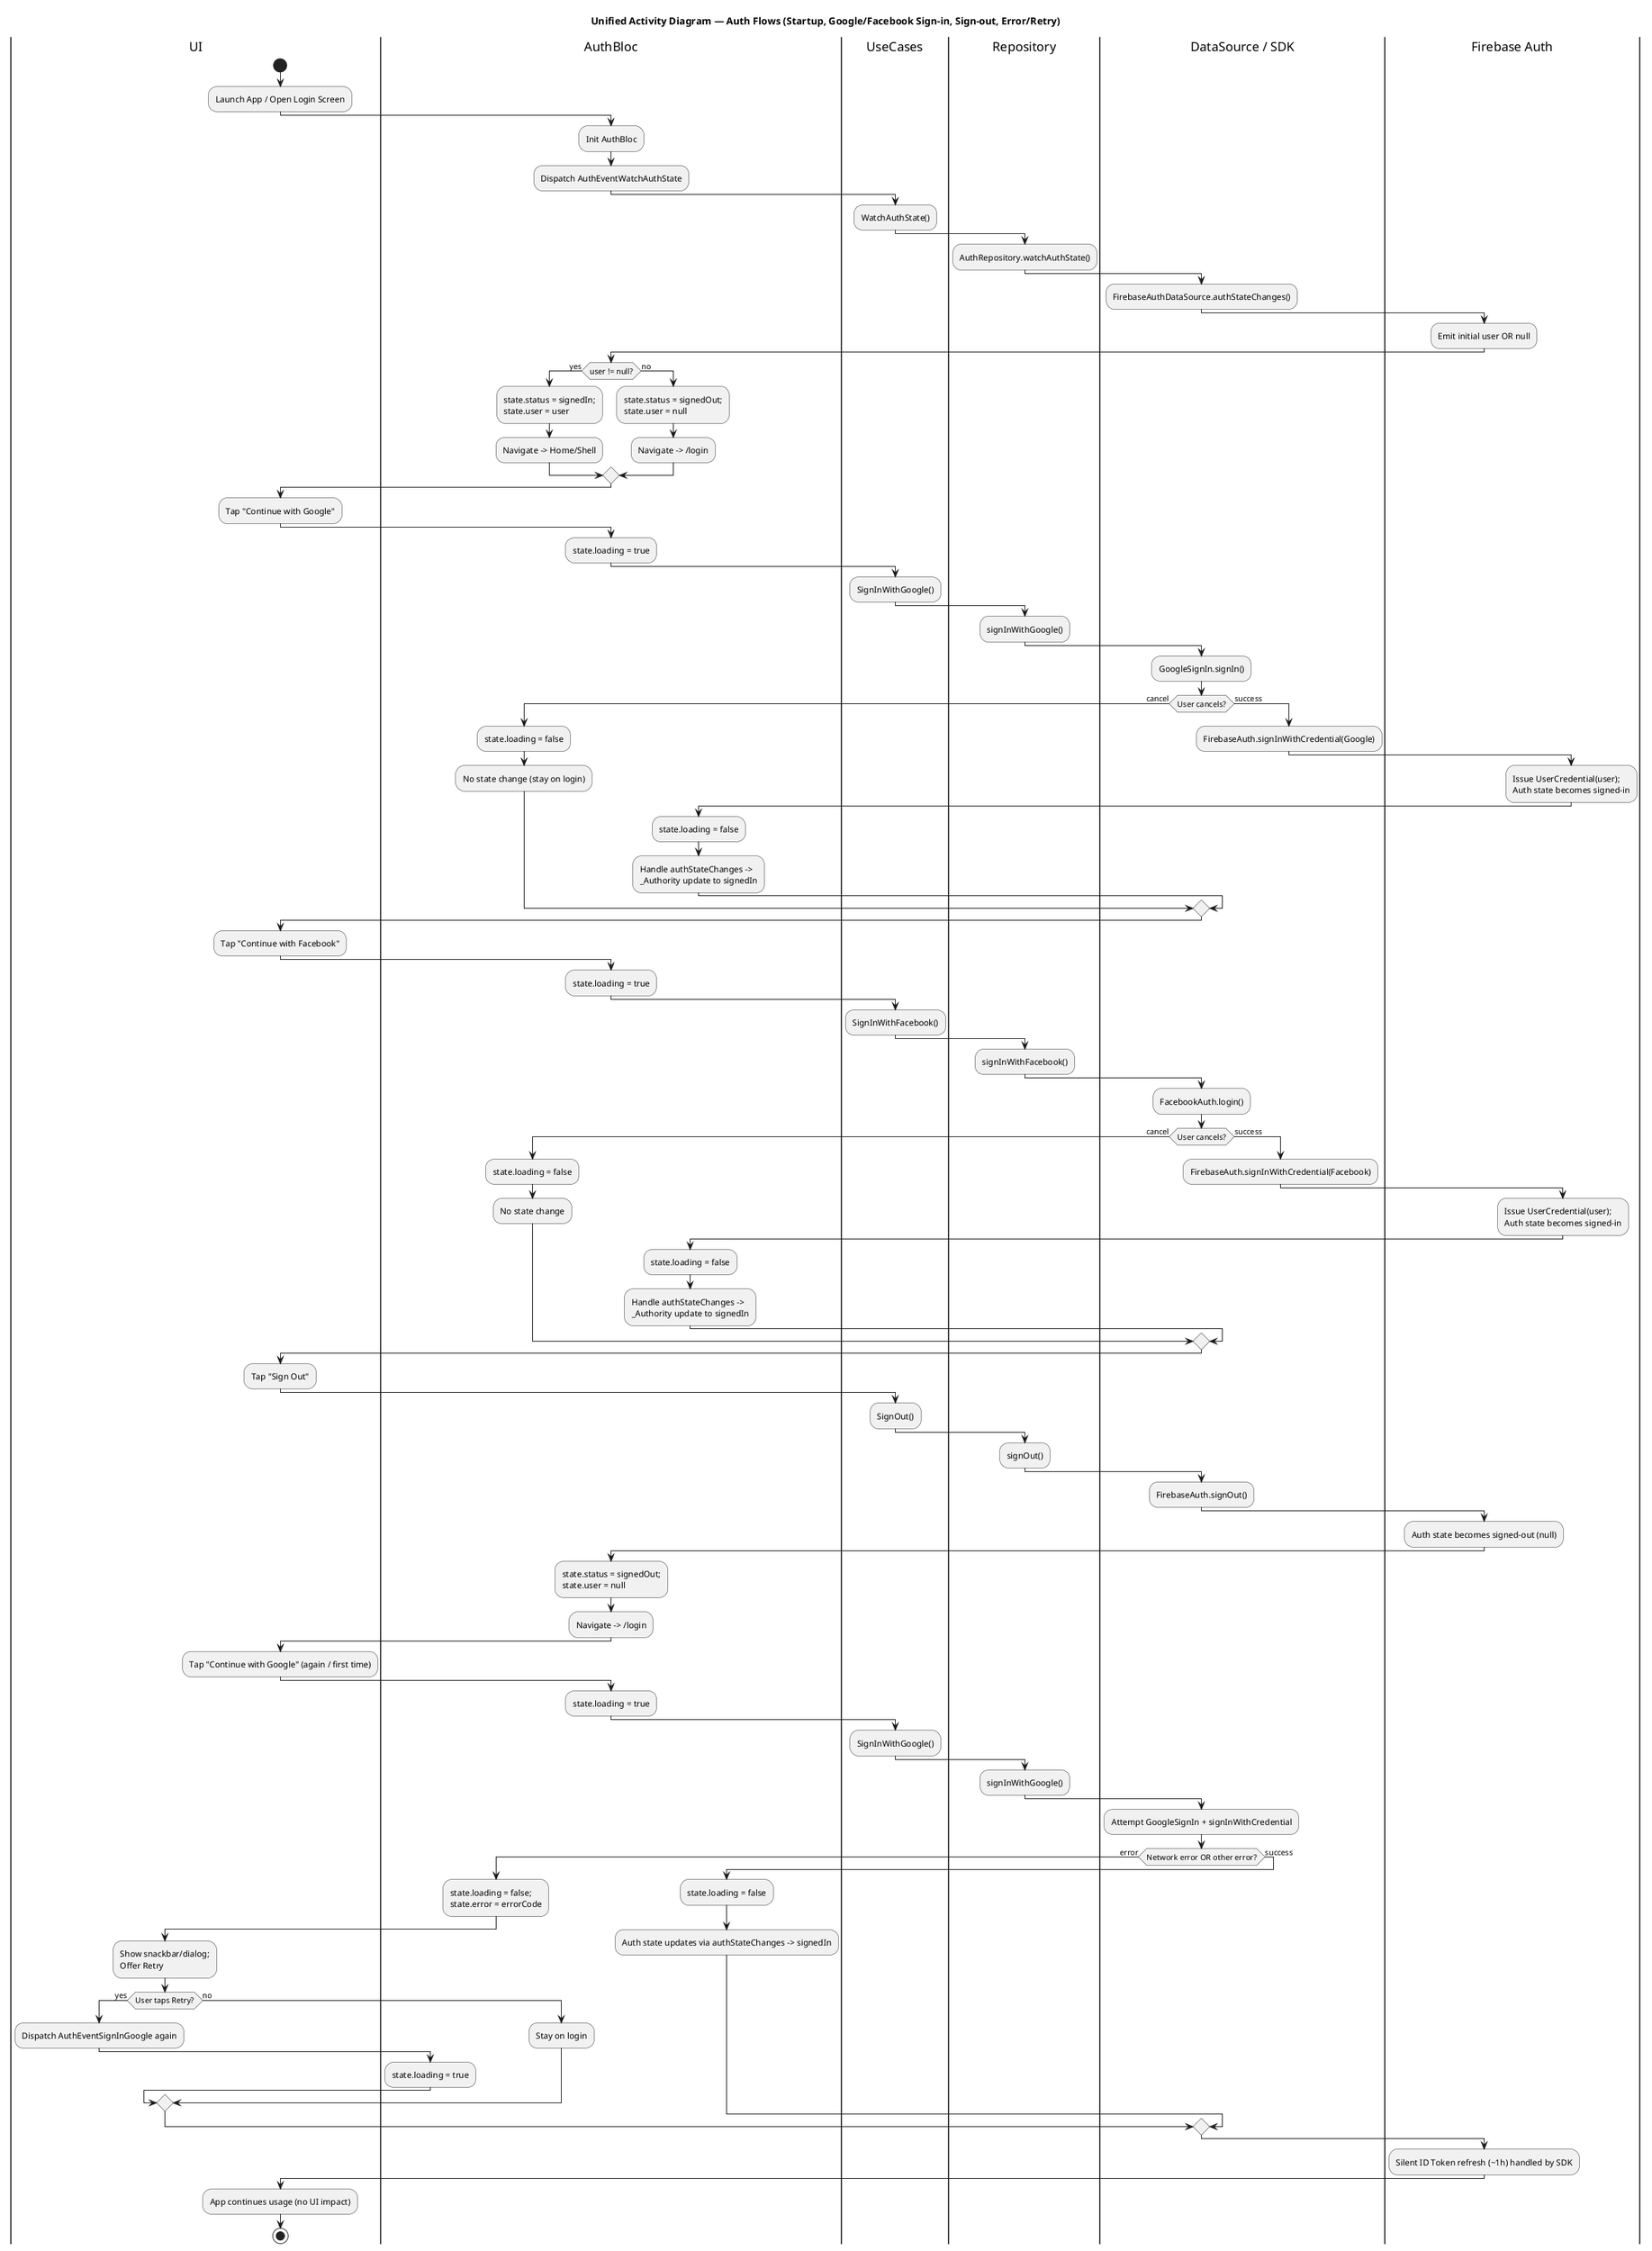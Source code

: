 @startuml
title Unified Activity Diagram — Auth Flows (Startup, Google/Facebook Sign-in, Sign-out, Error/Retry)

|UI|
start
:Launch App / Open Login Screen;

|AuthBloc|
:Init AuthBloc;
:Dispatch AuthEventWatchAuthState;

|UseCases|
:WatchAuthState();

|Repository|
:AuthRepository.watchAuthState();

|DataSource / SDK|
:FirebaseAuthDataSource.authStateChanges();

|Firebase Auth|
:Emit initial user OR null;

|AuthBloc|
if (user != null?) then (yes)
  :state.status = signedIn;\nstate.user = user;
  :Navigate -> Home/Shell;
else (no)
  :state.status = signedOut;\nstate.user = null;
  :Navigate -> /login;
endif

' ===========================
'       Google Sign-in
' ===========================
|UI|
:Tap "Continue with Google";

|AuthBloc|
:state.loading = true;

|UseCases|
:SignInWithGoogle();

|Repository|
:signInWithGoogle();

|DataSource / SDK|
:GoogleSignIn.signIn();

if (User cancels?) then (cancel)
  |AuthBloc|
  :state.loading = false;
  :No state change (stay on login);
else (success)
  |DataSource / SDK|
  :FirebaseAuth.signInWithCredential(Google);

  |Firebase Auth|
  :Issue UserCredential(user);\nAuth state becomes signed-in;

  |AuthBloc|
  :state.loading = false;

  :Handle authStateChanges ->\n_Authority update to signedIn;
endif

' ===========================
'      Facebook Sign-in
' ===========================
|UI|
:Tap "Continue with Facebook";

|AuthBloc|
:state.loading = true;

|UseCases|
:SignInWithFacebook();

|Repository|
:signInWithFacebook();

|DataSource / SDK|
:FacebookAuth.login();

if (User cancels?) then (cancel)
  |AuthBloc|
  :state.loading = false;
  :No state change;
else (success)
  |DataSource / SDK|
  :FirebaseAuth.signInWithCredential(Facebook);

  |Firebase Auth|
  :Issue UserCredential(user);\nAuth state becomes signed-in;

  |AuthBloc|
  :state.loading = false;

  :Handle authStateChanges ->\n_Authority update to signedIn;
endif

' ===========================
'           Sign-out
' ===========================
|UI|
:Tap "Sign Out";

|UseCases|
:SignOut();

|Repository|
:signOut();

|DataSource / SDK|
:FirebaseAuth.signOut();

|Firebase Auth|
:Auth state becomes signed-out (null);

|AuthBloc|
:state.status = signedOut;\nstate.user = null;
:Navigate -> /login;

' ===========================
'       Error & Retry
' ===========================
|UI|
:Tap "Continue with Google" (again / first time);

|AuthBloc|
:state.loading = true;

|UseCases|
:SignInWithGoogle();

|Repository|
:signInWithGoogle();

|DataSource / SDK|
:Attempt GoogleSignIn + signInWithCredential;

if (Network error OR other error?) then (error)
  |AuthBloc|
  :state.loading = false;\nstate.error = errorCode;
  |UI|
  :Show snackbar/dialog;\nOffer Retry;
  if (User taps Retry?) then (yes)
    |UI|
    :Dispatch AuthEventSignInGoogle again;
    |AuthBloc|
    :state.loading = true;
    ' flow loops back to UseCases->Repository->SDK branch above
  else (no)
    :Stay on login;
  endif
else (success)
  |AuthBloc|
  :state.loading = false;
  :Auth state updates via authStateChanges -> signedIn;
endif

' ===========================
'   Silent ID Token Refresh
' ===========================
|Firebase Auth|
:Silent ID Token refresh (~1h) handled by SDK;
|UI|
:App continues usage (no UI impact);

|UI|
stop
@enduml
